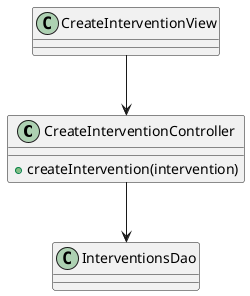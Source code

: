 @startuml
	class CreateInterventionController {
	+createIntervention(intervention)
	}

	CreateInterventionController --> InterventionsDao
	CreateInterventionView --> CreateInterventionController
@enduml